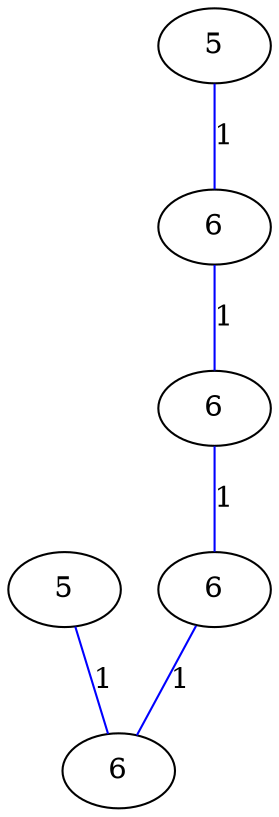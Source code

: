 graph G {
	0 [label="5"];
	1 [label="5"];
	2 [label="6"];
	3 [label="6"];
	4 [label="6"];
	5 [label="6"];
	0 -- 5 [label="1", color=blue];
	1 -- 2 [label="1", color=blue];
	2 -- 3 [label="1", color=blue];
	3 -- 4 [label="1", color=blue];
	4 -- 5 [label="1", color=blue];
}
